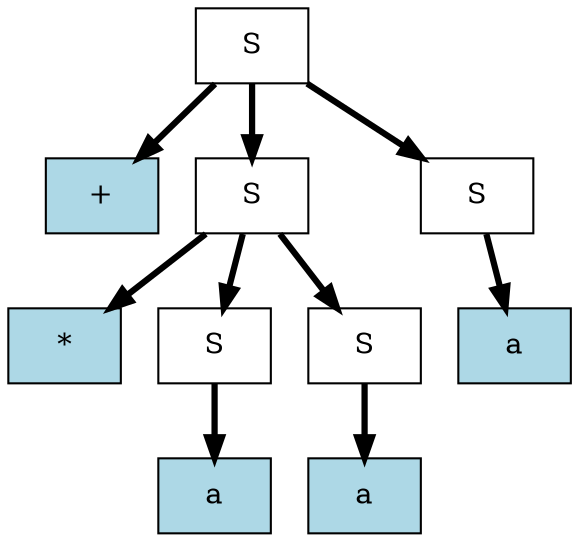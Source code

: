 digraph G {
    node [shape=rect];
    edge [penwidth=3, fontname="Monospace", fontsize=48];
    rankdir=TB;

    A1 [label="S"];
   
    A2 [label="+", style="filled", fillcolor="lightblue"];
    B2 [label="S"];
    C2 [label="S"];

    A3 [label="*", style="filled", fillcolor="lightblue"]
    B3 [label="S"]
    C3 [label="S"]

    D3 [label="a", style="filled", fillcolor="lightblue"]

    A4 [label="a", style="filled", fillcolor="lightblue"]
    B4 [label="a", style="filled", fillcolor="lightblue"]

    A1 -> A2 [];
    A1 -> B2 [];
    A1 -> C2 [];

    B2 -> A3 [];
    B2 -> B3 [];
    B2 -> C3 [];

    C2 -> D3 [];

    B3 -> A4 [];
    C3 -> B4 [];
}